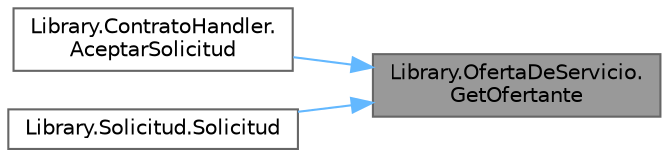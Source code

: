digraph "Library.OfertaDeServicio.GetOfertante"
{
 // INTERACTIVE_SVG=YES
 // LATEX_PDF_SIZE
  bgcolor="transparent";
  edge [fontname=Helvetica,fontsize=10,labelfontname=Helvetica,labelfontsize=10];
  node [fontname=Helvetica,fontsize=10,shape=box,height=0.2,width=0.4];
  rankdir="RL";
  Node1 [label="Library.OfertaDeServicio.\lGetOfertante",height=0.2,width=0.4,color="gray40", fillcolor="grey60", style="filled", fontcolor="black",tooltip="Método para obtener NickName de Ofertante"];
  Node1 -> Node2 [dir="back",color="steelblue1",style="solid"];
  Node2 [label="Library.ContratoHandler.\lAceptarSolicitud",height=0.2,width=0.4,color="grey40", fillcolor="white", style="filled",URL="$classLibrary_1_1ContratoHandler.html#a9da1c5ea2f4b9eb3ebe351fa0dac67d5",tooltip="Método para aceptar una solicitud"];
  Node1 -> Node3 [dir="back",color="steelblue1",style="solid"];
  Node3 [label="Library.Solicitud.Solicitud",height=0.2,width=0.4,color="grey40", fillcolor="white", style="filled",URL="$classLibrary_1_1Solicitud.html#a291a5870fcc93cd8aec3af84833956f1",tooltip="Constructor de la clase Solicitud"];
}
